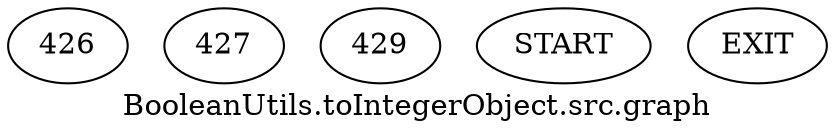 /* --------------------------------------------------- */
/* Generated by Dr. Garbage Control Flow Graph Factory */
/* http://www.drgarbage.com                            */
/* Version: 4.5.0.201508311741                         */
/* Retrieved on: 2020-01-06 14:08:16.269               */
/* --------------------------------------------------- */
digraph "BooleanUtils.toIntegerObject.src.graph" {
 graph [label="BooleanUtils.toIntegerObject.src.graph"];
 2 [label="426" ]
 3 [label="427" ]
 4 [label="429" ]
 5 [label="START" ]
 6 [label="EXIT" ]
 5  2
 2  3
 2  4
 3  6
 4  6
}
